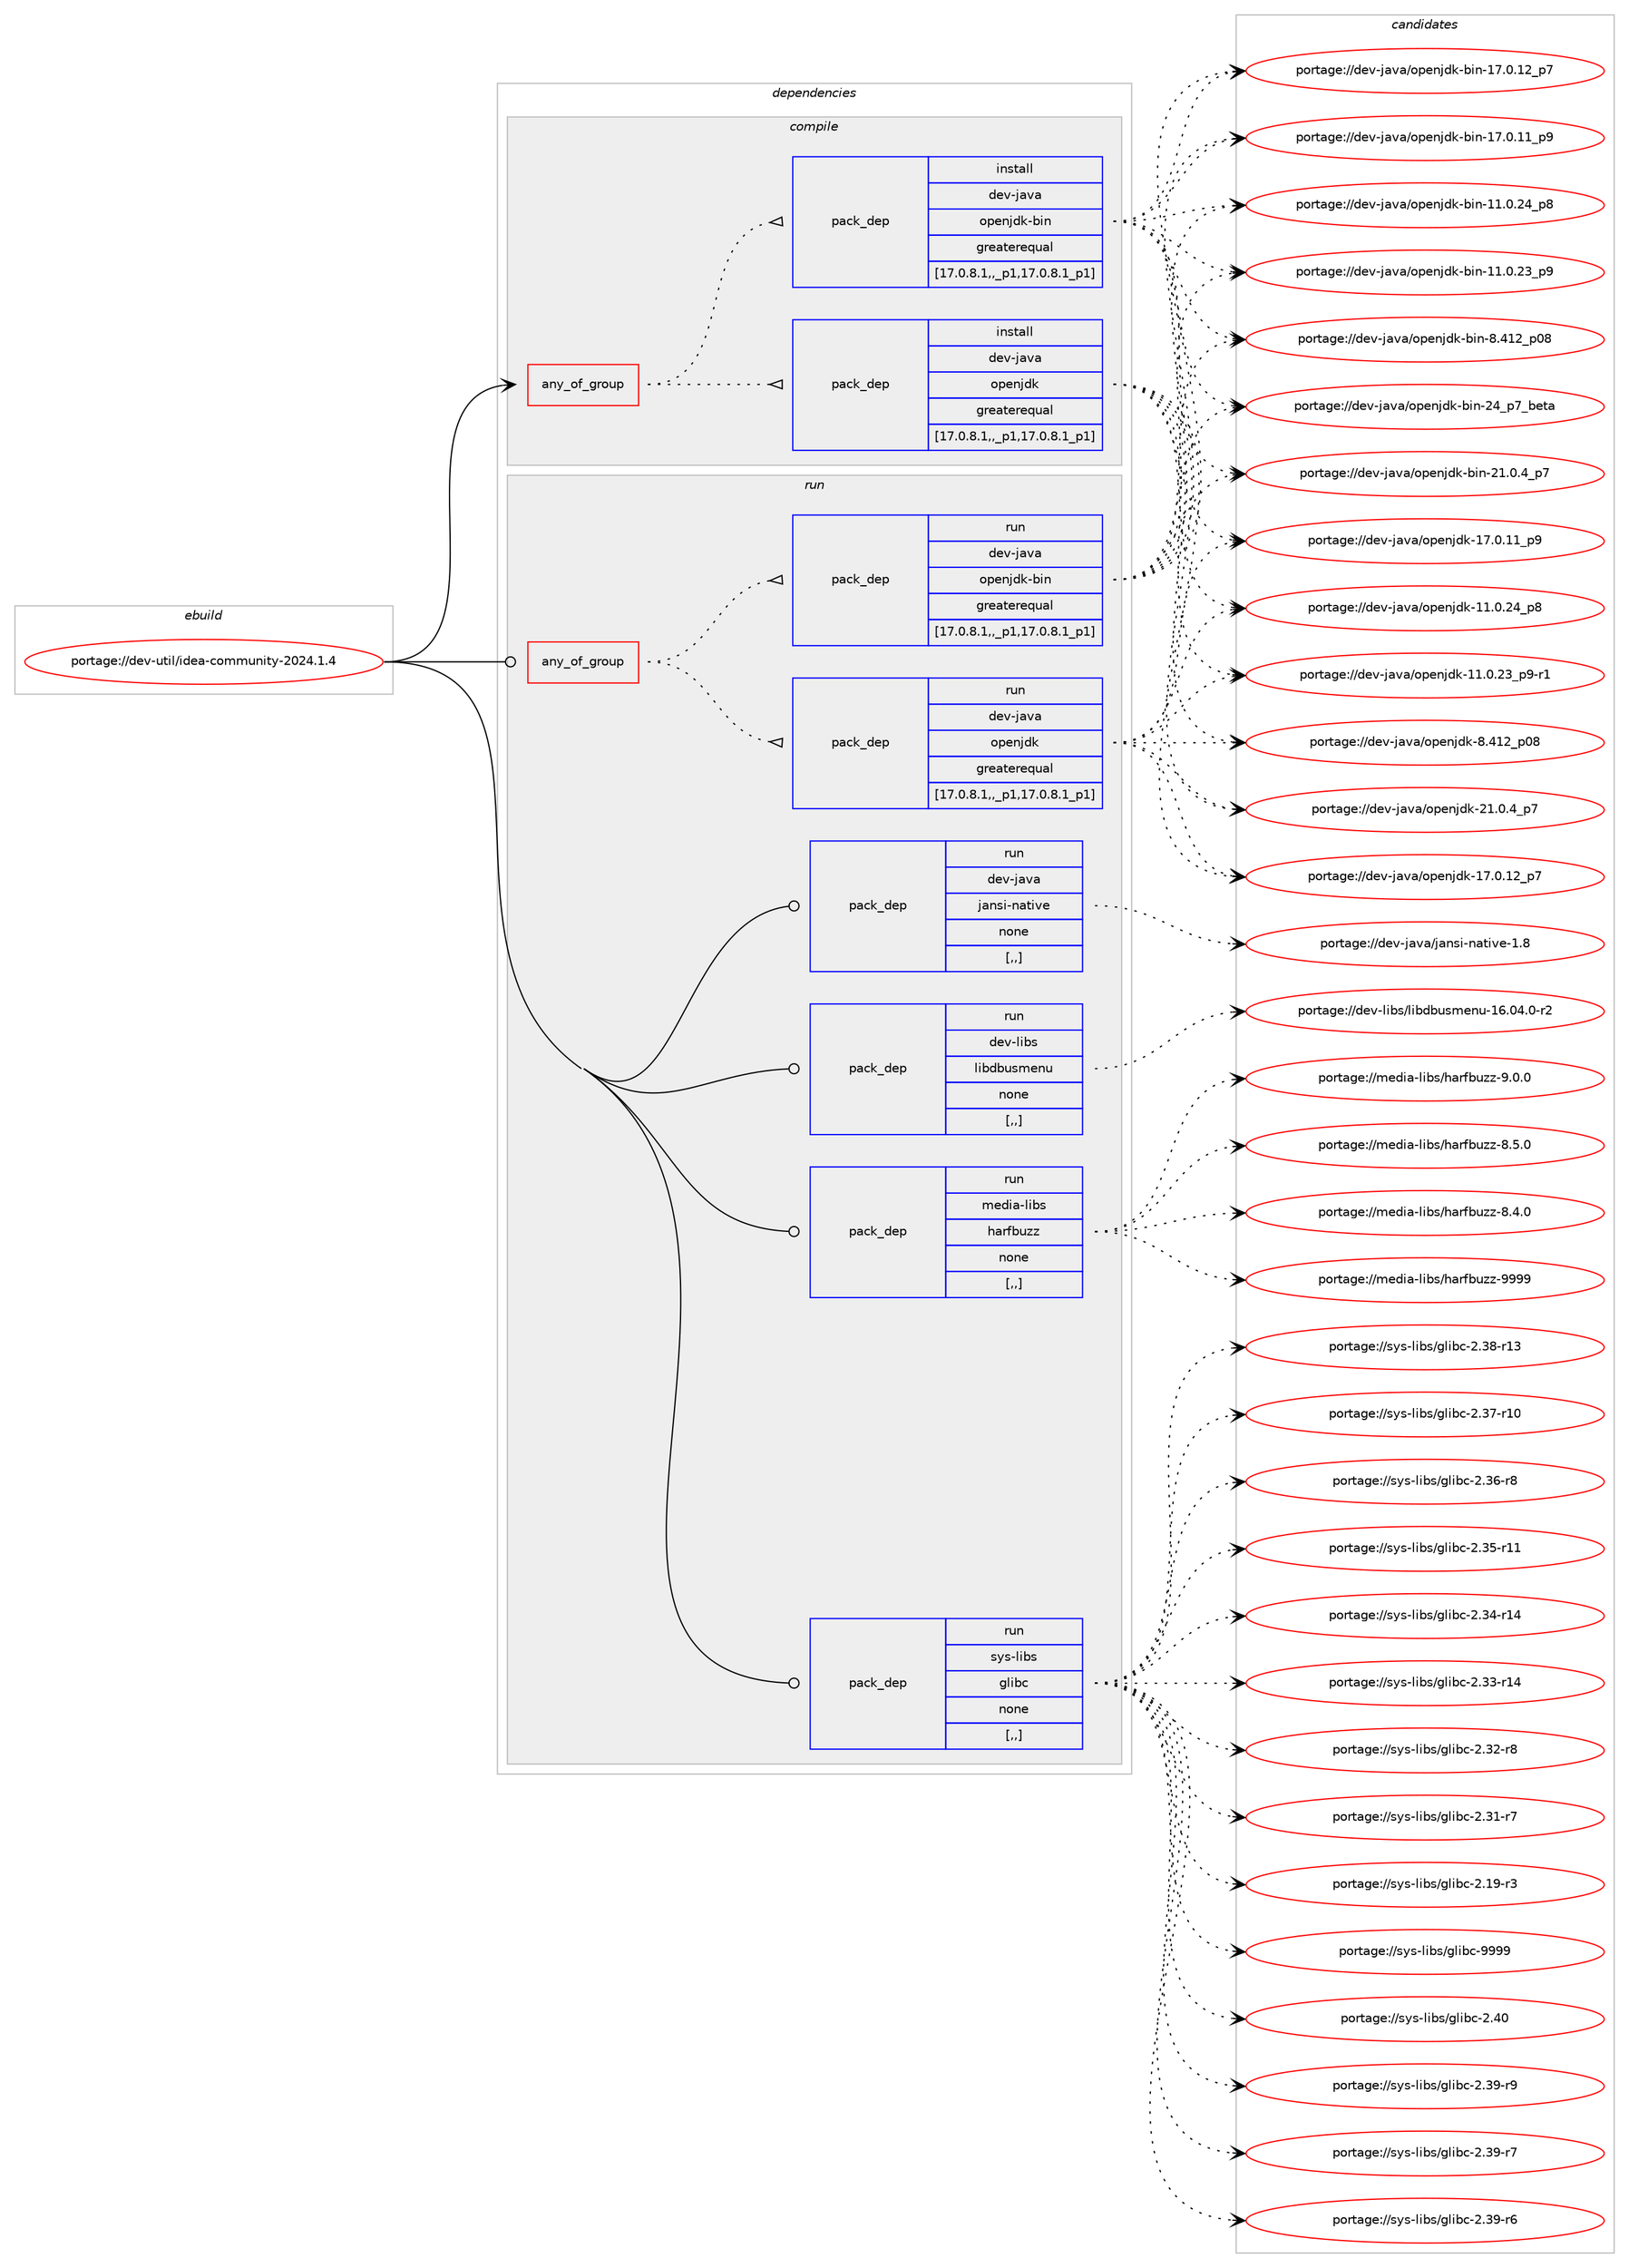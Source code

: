 digraph prolog {

# *************
# Graph options
# *************

newrank=true;
concentrate=true;
compound=true;
graph [rankdir=LR,fontname=Helvetica,fontsize=10,ranksep=1.5];#, ranksep=2.5, nodesep=0.2];
edge  [arrowhead=vee];
node  [fontname=Helvetica,fontsize=10];

# **********
# The ebuild
# **********

subgraph cluster_leftcol {
color=gray;
label=<<i>ebuild</i>>;
id [label="portage://dev-util/idea-community-2024.1.4", color=red, width=4, href="../dev-util/idea-community-2024.1.4.svg"];
}

# ****************
# The dependencies
# ****************

subgraph cluster_midcol {
color=gray;
label=<<i>dependencies</i>>;
subgraph cluster_compile {
fillcolor="#eeeeee";
style=filled;
label=<<i>compile</i>>;
subgraph any1265 {
dependency216074 [label=<<TABLE BORDER="0" CELLBORDER="1" CELLSPACING="0" CELLPADDING="4"><TR><TD CELLPADDING="10">any_of_group</TD></TR></TABLE>>, shape=none, color=red];subgraph pack153657 {
dependency216075 [label=<<TABLE BORDER="0" CELLBORDER="1" CELLSPACING="0" CELLPADDING="4" WIDTH="220"><TR><TD ROWSPAN="6" CELLPADDING="30">pack_dep</TD></TR><TR><TD WIDTH="110">install</TD></TR><TR><TD>dev-java</TD></TR><TR><TD>openjdk</TD></TR><TR><TD>greaterequal</TD></TR><TR><TD>[17.0.8.1,,_p1,17.0.8.1_p1]</TD></TR></TABLE>>, shape=none, color=blue];
}
dependency216074:e -> dependency216075:w [weight=20,style="dotted",arrowhead="oinv"];
subgraph pack153658 {
dependency216076 [label=<<TABLE BORDER="0" CELLBORDER="1" CELLSPACING="0" CELLPADDING="4" WIDTH="220"><TR><TD ROWSPAN="6" CELLPADDING="30">pack_dep</TD></TR><TR><TD WIDTH="110">install</TD></TR><TR><TD>dev-java</TD></TR><TR><TD>openjdk-bin</TD></TR><TR><TD>greaterequal</TD></TR><TR><TD>[17.0.8.1,,_p1,17.0.8.1_p1]</TD></TR></TABLE>>, shape=none, color=blue];
}
dependency216074:e -> dependency216076:w [weight=20,style="dotted",arrowhead="oinv"];
}
id:e -> dependency216074:w [weight=20,style="solid",arrowhead="vee"];
}
subgraph cluster_compileandrun {
fillcolor="#eeeeee";
style=filled;
label=<<i>compile and run</i>>;
}
subgraph cluster_run {
fillcolor="#eeeeee";
style=filled;
label=<<i>run</i>>;
subgraph any1266 {
dependency216077 [label=<<TABLE BORDER="0" CELLBORDER="1" CELLSPACING="0" CELLPADDING="4"><TR><TD CELLPADDING="10">any_of_group</TD></TR></TABLE>>, shape=none, color=red];subgraph pack153659 {
dependency216078 [label=<<TABLE BORDER="0" CELLBORDER="1" CELLSPACING="0" CELLPADDING="4" WIDTH="220"><TR><TD ROWSPAN="6" CELLPADDING="30">pack_dep</TD></TR><TR><TD WIDTH="110">run</TD></TR><TR><TD>dev-java</TD></TR><TR><TD>openjdk</TD></TR><TR><TD>greaterequal</TD></TR><TR><TD>[17.0.8.1,,_p1,17.0.8.1_p1]</TD></TR></TABLE>>, shape=none, color=blue];
}
dependency216077:e -> dependency216078:w [weight=20,style="dotted",arrowhead="oinv"];
subgraph pack153660 {
dependency216079 [label=<<TABLE BORDER="0" CELLBORDER="1" CELLSPACING="0" CELLPADDING="4" WIDTH="220"><TR><TD ROWSPAN="6" CELLPADDING="30">pack_dep</TD></TR><TR><TD WIDTH="110">run</TD></TR><TR><TD>dev-java</TD></TR><TR><TD>openjdk-bin</TD></TR><TR><TD>greaterequal</TD></TR><TR><TD>[17.0.8.1,,_p1,17.0.8.1_p1]</TD></TR></TABLE>>, shape=none, color=blue];
}
dependency216077:e -> dependency216079:w [weight=20,style="dotted",arrowhead="oinv"];
}
id:e -> dependency216077:w [weight=20,style="solid",arrowhead="odot"];
subgraph pack153661 {
dependency216080 [label=<<TABLE BORDER="0" CELLBORDER="1" CELLSPACING="0" CELLPADDING="4" WIDTH="220"><TR><TD ROWSPAN="6" CELLPADDING="30">pack_dep</TD></TR><TR><TD WIDTH="110">run</TD></TR><TR><TD>dev-java</TD></TR><TR><TD>jansi-native</TD></TR><TR><TD>none</TD></TR><TR><TD>[,,]</TD></TR></TABLE>>, shape=none, color=blue];
}
id:e -> dependency216080:w [weight=20,style="solid",arrowhead="odot"];
subgraph pack153662 {
dependency216081 [label=<<TABLE BORDER="0" CELLBORDER="1" CELLSPACING="0" CELLPADDING="4" WIDTH="220"><TR><TD ROWSPAN="6" CELLPADDING="30">pack_dep</TD></TR><TR><TD WIDTH="110">run</TD></TR><TR><TD>dev-libs</TD></TR><TR><TD>libdbusmenu</TD></TR><TR><TD>none</TD></TR><TR><TD>[,,]</TD></TR></TABLE>>, shape=none, color=blue];
}
id:e -> dependency216081:w [weight=20,style="solid",arrowhead="odot"];
subgraph pack153663 {
dependency216082 [label=<<TABLE BORDER="0" CELLBORDER="1" CELLSPACING="0" CELLPADDING="4" WIDTH="220"><TR><TD ROWSPAN="6" CELLPADDING="30">pack_dep</TD></TR><TR><TD WIDTH="110">run</TD></TR><TR><TD>media-libs</TD></TR><TR><TD>harfbuzz</TD></TR><TR><TD>none</TD></TR><TR><TD>[,,]</TD></TR></TABLE>>, shape=none, color=blue];
}
id:e -> dependency216082:w [weight=20,style="solid",arrowhead="odot"];
subgraph pack153664 {
dependency216083 [label=<<TABLE BORDER="0" CELLBORDER="1" CELLSPACING="0" CELLPADDING="4" WIDTH="220"><TR><TD ROWSPAN="6" CELLPADDING="30">pack_dep</TD></TR><TR><TD WIDTH="110">run</TD></TR><TR><TD>sys-libs</TD></TR><TR><TD>glibc</TD></TR><TR><TD>none</TD></TR><TR><TD>[,,]</TD></TR></TABLE>>, shape=none, color=blue];
}
id:e -> dependency216083:w [weight=20,style="solid",arrowhead="odot"];
}
}

# **************
# The candidates
# **************

subgraph cluster_choices {
rank=same;
color=gray;
label=<<i>candidates</i>>;

subgraph choice153657 {
color=black;
nodesep=1;
choice10010111845106971189747111112101110106100107455049464846529511255 [label="portage://dev-java/openjdk-21.0.4_p7", color=red, width=4,href="../dev-java/openjdk-21.0.4_p7.svg"];
choice1001011184510697118974711111210111010610010745495546484649509511255 [label="portage://dev-java/openjdk-17.0.12_p7", color=red, width=4,href="../dev-java/openjdk-17.0.12_p7.svg"];
choice1001011184510697118974711111210111010610010745495546484649499511257 [label="portage://dev-java/openjdk-17.0.11_p9", color=red, width=4,href="../dev-java/openjdk-17.0.11_p9.svg"];
choice1001011184510697118974711111210111010610010745494946484650529511256 [label="portage://dev-java/openjdk-11.0.24_p8", color=red, width=4,href="../dev-java/openjdk-11.0.24_p8.svg"];
choice10010111845106971189747111112101110106100107454949464846505195112574511449 [label="portage://dev-java/openjdk-11.0.23_p9-r1", color=red, width=4,href="../dev-java/openjdk-11.0.23_p9-r1.svg"];
choice10010111845106971189747111112101110106100107455646524950951124856 [label="portage://dev-java/openjdk-8.412_p08", color=red, width=4,href="../dev-java/openjdk-8.412_p08.svg"];
dependency216075:e -> choice10010111845106971189747111112101110106100107455049464846529511255:w [style=dotted,weight="100"];
dependency216075:e -> choice1001011184510697118974711111210111010610010745495546484649509511255:w [style=dotted,weight="100"];
dependency216075:e -> choice1001011184510697118974711111210111010610010745495546484649499511257:w [style=dotted,weight="100"];
dependency216075:e -> choice1001011184510697118974711111210111010610010745494946484650529511256:w [style=dotted,weight="100"];
dependency216075:e -> choice10010111845106971189747111112101110106100107454949464846505195112574511449:w [style=dotted,weight="100"];
dependency216075:e -> choice10010111845106971189747111112101110106100107455646524950951124856:w [style=dotted,weight="100"];
}
subgraph choice153658 {
color=black;
nodesep=1;
choice1001011184510697118974711111210111010610010745981051104550529511255959810111697 [label="portage://dev-java/openjdk-bin-24_p7_beta", color=red, width=4,href="../dev-java/openjdk-bin-24_p7_beta.svg"];
choice100101118451069711897471111121011101061001074598105110455049464846529511255 [label="portage://dev-java/openjdk-bin-21.0.4_p7", color=red, width=4,href="../dev-java/openjdk-bin-21.0.4_p7.svg"];
choice10010111845106971189747111112101110106100107459810511045495546484649509511255 [label="portage://dev-java/openjdk-bin-17.0.12_p7", color=red, width=4,href="../dev-java/openjdk-bin-17.0.12_p7.svg"];
choice10010111845106971189747111112101110106100107459810511045495546484649499511257 [label="portage://dev-java/openjdk-bin-17.0.11_p9", color=red, width=4,href="../dev-java/openjdk-bin-17.0.11_p9.svg"];
choice10010111845106971189747111112101110106100107459810511045494946484650529511256 [label="portage://dev-java/openjdk-bin-11.0.24_p8", color=red, width=4,href="../dev-java/openjdk-bin-11.0.24_p8.svg"];
choice10010111845106971189747111112101110106100107459810511045494946484650519511257 [label="portage://dev-java/openjdk-bin-11.0.23_p9", color=red, width=4,href="../dev-java/openjdk-bin-11.0.23_p9.svg"];
choice100101118451069711897471111121011101061001074598105110455646524950951124856 [label="portage://dev-java/openjdk-bin-8.412_p08", color=red, width=4,href="../dev-java/openjdk-bin-8.412_p08.svg"];
dependency216076:e -> choice1001011184510697118974711111210111010610010745981051104550529511255959810111697:w [style=dotted,weight="100"];
dependency216076:e -> choice100101118451069711897471111121011101061001074598105110455049464846529511255:w [style=dotted,weight="100"];
dependency216076:e -> choice10010111845106971189747111112101110106100107459810511045495546484649509511255:w [style=dotted,weight="100"];
dependency216076:e -> choice10010111845106971189747111112101110106100107459810511045495546484649499511257:w [style=dotted,weight="100"];
dependency216076:e -> choice10010111845106971189747111112101110106100107459810511045494946484650529511256:w [style=dotted,weight="100"];
dependency216076:e -> choice10010111845106971189747111112101110106100107459810511045494946484650519511257:w [style=dotted,weight="100"];
dependency216076:e -> choice100101118451069711897471111121011101061001074598105110455646524950951124856:w [style=dotted,weight="100"];
}
subgraph choice153659 {
color=black;
nodesep=1;
choice10010111845106971189747111112101110106100107455049464846529511255 [label="portage://dev-java/openjdk-21.0.4_p7", color=red, width=4,href="../dev-java/openjdk-21.0.4_p7.svg"];
choice1001011184510697118974711111210111010610010745495546484649509511255 [label="portage://dev-java/openjdk-17.0.12_p7", color=red, width=4,href="../dev-java/openjdk-17.0.12_p7.svg"];
choice1001011184510697118974711111210111010610010745495546484649499511257 [label="portage://dev-java/openjdk-17.0.11_p9", color=red, width=4,href="../dev-java/openjdk-17.0.11_p9.svg"];
choice1001011184510697118974711111210111010610010745494946484650529511256 [label="portage://dev-java/openjdk-11.0.24_p8", color=red, width=4,href="../dev-java/openjdk-11.0.24_p8.svg"];
choice10010111845106971189747111112101110106100107454949464846505195112574511449 [label="portage://dev-java/openjdk-11.0.23_p9-r1", color=red, width=4,href="../dev-java/openjdk-11.0.23_p9-r1.svg"];
choice10010111845106971189747111112101110106100107455646524950951124856 [label="portage://dev-java/openjdk-8.412_p08", color=red, width=4,href="../dev-java/openjdk-8.412_p08.svg"];
dependency216078:e -> choice10010111845106971189747111112101110106100107455049464846529511255:w [style=dotted,weight="100"];
dependency216078:e -> choice1001011184510697118974711111210111010610010745495546484649509511255:w [style=dotted,weight="100"];
dependency216078:e -> choice1001011184510697118974711111210111010610010745495546484649499511257:w [style=dotted,weight="100"];
dependency216078:e -> choice1001011184510697118974711111210111010610010745494946484650529511256:w [style=dotted,weight="100"];
dependency216078:e -> choice10010111845106971189747111112101110106100107454949464846505195112574511449:w [style=dotted,weight="100"];
dependency216078:e -> choice10010111845106971189747111112101110106100107455646524950951124856:w [style=dotted,weight="100"];
}
subgraph choice153660 {
color=black;
nodesep=1;
choice1001011184510697118974711111210111010610010745981051104550529511255959810111697 [label="portage://dev-java/openjdk-bin-24_p7_beta", color=red, width=4,href="../dev-java/openjdk-bin-24_p7_beta.svg"];
choice100101118451069711897471111121011101061001074598105110455049464846529511255 [label="portage://dev-java/openjdk-bin-21.0.4_p7", color=red, width=4,href="../dev-java/openjdk-bin-21.0.4_p7.svg"];
choice10010111845106971189747111112101110106100107459810511045495546484649509511255 [label="portage://dev-java/openjdk-bin-17.0.12_p7", color=red, width=4,href="../dev-java/openjdk-bin-17.0.12_p7.svg"];
choice10010111845106971189747111112101110106100107459810511045495546484649499511257 [label="portage://dev-java/openjdk-bin-17.0.11_p9", color=red, width=4,href="../dev-java/openjdk-bin-17.0.11_p9.svg"];
choice10010111845106971189747111112101110106100107459810511045494946484650529511256 [label="portage://dev-java/openjdk-bin-11.0.24_p8", color=red, width=4,href="../dev-java/openjdk-bin-11.0.24_p8.svg"];
choice10010111845106971189747111112101110106100107459810511045494946484650519511257 [label="portage://dev-java/openjdk-bin-11.0.23_p9", color=red, width=4,href="../dev-java/openjdk-bin-11.0.23_p9.svg"];
choice100101118451069711897471111121011101061001074598105110455646524950951124856 [label="portage://dev-java/openjdk-bin-8.412_p08", color=red, width=4,href="../dev-java/openjdk-bin-8.412_p08.svg"];
dependency216079:e -> choice1001011184510697118974711111210111010610010745981051104550529511255959810111697:w [style=dotted,weight="100"];
dependency216079:e -> choice100101118451069711897471111121011101061001074598105110455049464846529511255:w [style=dotted,weight="100"];
dependency216079:e -> choice10010111845106971189747111112101110106100107459810511045495546484649509511255:w [style=dotted,weight="100"];
dependency216079:e -> choice10010111845106971189747111112101110106100107459810511045495546484649499511257:w [style=dotted,weight="100"];
dependency216079:e -> choice10010111845106971189747111112101110106100107459810511045494946484650529511256:w [style=dotted,weight="100"];
dependency216079:e -> choice10010111845106971189747111112101110106100107459810511045494946484650519511257:w [style=dotted,weight="100"];
dependency216079:e -> choice100101118451069711897471111121011101061001074598105110455646524950951124856:w [style=dotted,weight="100"];
}
subgraph choice153661 {
color=black;
nodesep=1;
choice1001011184510697118974710697110115105451109711610511810145494656 [label="portage://dev-java/jansi-native-1.8", color=red, width=4,href="../dev-java/jansi-native-1.8.svg"];
dependency216080:e -> choice1001011184510697118974710697110115105451109711610511810145494656:w [style=dotted,weight="100"];
}
subgraph choice153662 {
color=black;
nodesep=1;
choice100101118451081059811547108105981009811711510910111011745495446485246484511450 [label="portage://dev-libs/libdbusmenu-16.04.0-r2", color=red, width=4,href="../dev-libs/libdbusmenu-16.04.0-r2.svg"];
dependency216081:e -> choice100101118451081059811547108105981009811711510910111011745495446485246484511450:w [style=dotted,weight="100"];
}
subgraph choice153663 {
color=black;
nodesep=1;
choice1091011001059745108105981154710497114102981171221224557575757 [label="portage://media-libs/harfbuzz-9999", color=red, width=4,href="../media-libs/harfbuzz-9999.svg"];
choice109101100105974510810598115471049711410298117122122455746484648 [label="portage://media-libs/harfbuzz-9.0.0", color=red, width=4,href="../media-libs/harfbuzz-9.0.0.svg"];
choice109101100105974510810598115471049711410298117122122455646534648 [label="portage://media-libs/harfbuzz-8.5.0", color=red, width=4,href="../media-libs/harfbuzz-8.5.0.svg"];
choice109101100105974510810598115471049711410298117122122455646524648 [label="portage://media-libs/harfbuzz-8.4.0", color=red, width=4,href="../media-libs/harfbuzz-8.4.0.svg"];
dependency216082:e -> choice1091011001059745108105981154710497114102981171221224557575757:w [style=dotted,weight="100"];
dependency216082:e -> choice109101100105974510810598115471049711410298117122122455746484648:w [style=dotted,weight="100"];
dependency216082:e -> choice109101100105974510810598115471049711410298117122122455646534648:w [style=dotted,weight="100"];
dependency216082:e -> choice109101100105974510810598115471049711410298117122122455646524648:w [style=dotted,weight="100"];
}
subgraph choice153664 {
color=black;
nodesep=1;
choice11512111545108105981154710310810598994557575757 [label="portage://sys-libs/glibc-9999", color=red, width=4,href="../sys-libs/glibc-9999.svg"];
choice11512111545108105981154710310810598994550465248 [label="portage://sys-libs/glibc-2.40", color=red, width=4,href="../sys-libs/glibc-2.40.svg"];
choice115121115451081059811547103108105989945504651574511457 [label="portage://sys-libs/glibc-2.39-r9", color=red, width=4,href="../sys-libs/glibc-2.39-r9.svg"];
choice115121115451081059811547103108105989945504651574511455 [label="portage://sys-libs/glibc-2.39-r7", color=red, width=4,href="../sys-libs/glibc-2.39-r7.svg"];
choice115121115451081059811547103108105989945504651574511454 [label="portage://sys-libs/glibc-2.39-r6", color=red, width=4,href="../sys-libs/glibc-2.39-r6.svg"];
choice11512111545108105981154710310810598994550465156451144951 [label="portage://sys-libs/glibc-2.38-r13", color=red, width=4,href="../sys-libs/glibc-2.38-r13.svg"];
choice11512111545108105981154710310810598994550465155451144948 [label="portage://sys-libs/glibc-2.37-r10", color=red, width=4,href="../sys-libs/glibc-2.37-r10.svg"];
choice115121115451081059811547103108105989945504651544511456 [label="portage://sys-libs/glibc-2.36-r8", color=red, width=4,href="../sys-libs/glibc-2.36-r8.svg"];
choice11512111545108105981154710310810598994550465153451144949 [label="portage://sys-libs/glibc-2.35-r11", color=red, width=4,href="../sys-libs/glibc-2.35-r11.svg"];
choice11512111545108105981154710310810598994550465152451144952 [label="portage://sys-libs/glibc-2.34-r14", color=red, width=4,href="../sys-libs/glibc-2.34-r14.svg"];
choice11512111545108105981154710310810598994550465151451144952 [label="portage://sys-libs/glibc-2.33-r14", color=red, width=4,href="../sys-libs/glibc-2.33-r14.svg"];
choice115121115451081059811547103108105989945504651504511456 [label="portage://sys-libs/glibc-2.32-r8", color=red, width=4,href="../sys-libs/glibc-2.32-r8.svg"];
choice115121115451081059811547103108105989945504651494511455 [label="portage://sys-libs/glibc-2.31-r7", color=red, width=4,href="../sys-libs/glibc-2.31-r7.svg"];
choice115121115451081059811547103108105989945504649574511451 [label="portage://sys-libs/glibc-2.19-r3", color=red, width=4,href="../sys-libs/glibc-2.19-r3.svg"];
dependency216083:e -> choice11512111545108105981154710310810598994557575757:w [style=dotted,weight="100"];
dependency216083:e -> choice11512111545108105981154710310810598994550465248:w [style=dotted,weight="100"];
dependency216083:e -> choice115121115451081059811547103108105989945504651574511457:w [style=dotted,weight="100"];
dependency216083:e -> choice115121115451081059811547103108105989945504651574511455:w [style=dotted,weight="100"];
dependency216083:e -> choice115121115451081059811547103108105989945504651574511454:w [style=dotted,weight="100"];
dependency216083:e -> choice11512111545108105981154710310810598994550465156451144951:w [style=dotted,weight="100"];
dependency216083:e -> choice11512111545108105981154710310810598994550465155451144948:w [style=dotted,weight="100"];
dependency216083:e -> choice115121115451081059811547103108105989945504651544511456:w [style=dotted,weight="100"];
dependency216083:e -> choice11512111545108105981154710310810598994550465153451144949:w [style=dotted,weight="100"];
dependency216083:e -> choice11512111545108105981154710310810598994550465152451144952:w [style=dotted,weight="100"];
dependency216083:e -> choice11512111545108105981154710310810598994550465151451144952:w [style=dotted,weight="100"];
dependency216083:e -> choice115121115451081059811547103108105989945504651504511456:w [style=dotted,weight="100"];
dependency216083:e -> choice115121115451081059811547103108105989945504651494511455:w [style=dotted,weight="100"];
dependency216083:e -> choice115121115451081059811547103108105989945504649574511451:w [style=dotted,weight="100"];
}
}

}
